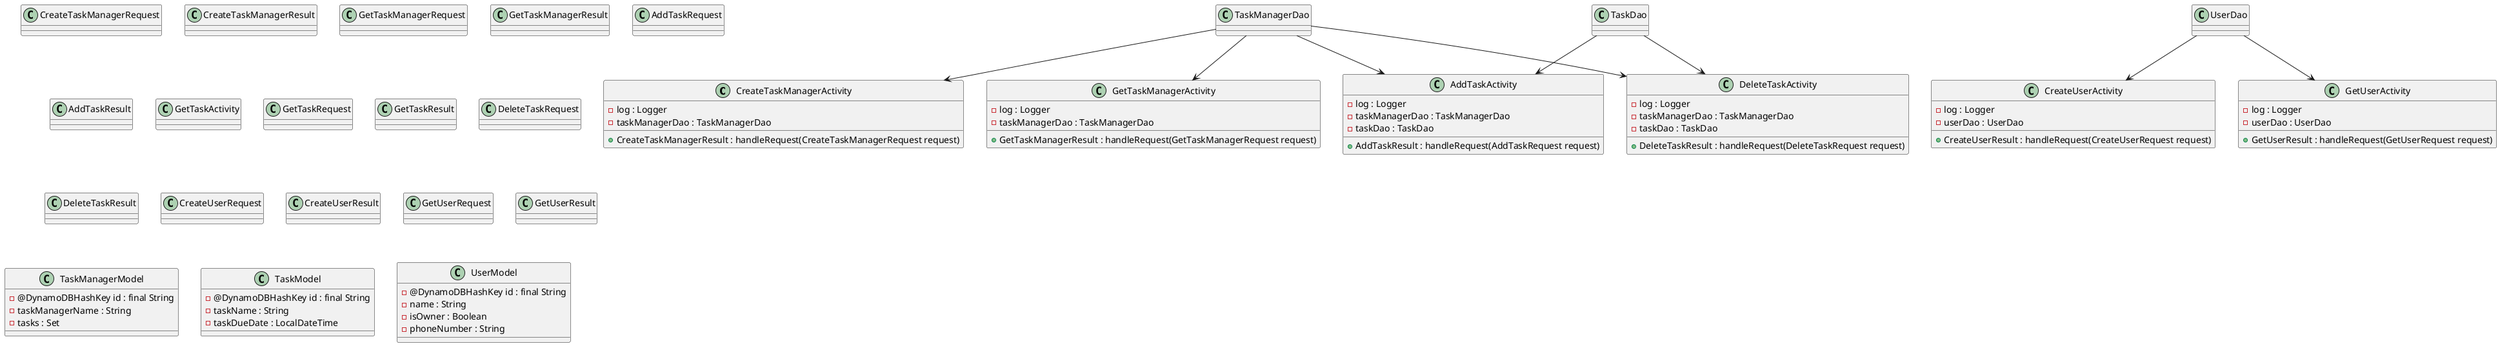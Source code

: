 @startuml Class Diagram
class CreateTaskManagerActivity
class CreateTaskManagerRequest
class CreateTaskManagerResult
class GetTaskManagerActivity
class GetTaskManagerRequest
class GetTaskManagerResult
class AddTaskActivity
class AddTaskRequest
class AddTaskResult
class GetTaskActivity 
class GetTaskRequest 
class GetTaskResult 
class DeleteTaskActivity
class DeleteTaskRequest
class DeleteTaskResult
class CreateUserActivity
class CreateUserRequest
class CreateUserResult
class GetUserActivity
class GetUserRequest
class GetUserResult
class TaskManagerDao
class TaskDao 
class UserDao 
class TaskManagerModel
class TaskModel 
class UserModel

TaskManagerDao --> AddTaskActivity
TaskManagerDao --> CreateTaskManagerActivity
TaskManagerDao --> GetTaskManagerActivity
TaskManagerDao --> DeleteTaskActivity
TaskDao --> AddTaskActivity
TaskDao --> DeleteTaskActivity
UserDao --> CreateUserActivity
UserDao --> GetUserActivity


class CreateUserActivity {
    - log : Logger
    - userDao : UserDao
    + CreateUserResult : handleRequest(CreateUserRequest request)
}

class CreateTaskManagerActivity {
    - log : Logger
    - taskManagerDao : TaskManagerDao
    + CreateTaskManagerResult : handleRequest(CreateTaskManagerRequest request)
}

class AddTaskActivity {
    - log : Logger
    - taskManagerDao : TaskManagerDao
    - taskDao : TaskDao
    + AddTaskResult : handleRequest(AddTaskRequest request)
}

class GetTaskManagerActivity {
    - log : Logger
    - taskManagerDao : TaskManagerDao
    + GetTaskManagerResult : handleRequest(GetTaskManagerRequest request)
}

class DeleteTaskActivity {
    - log : Logger
    - taskManagerDao : TaskManagerDao
    - taskDao : TaskDao
    + DeleteTaskResult : handleRequest(DeleteTaskRequest request)
}

class GetUserActivity {
    - log : Logger
    - userDao : UserDao
    + GetUserResult : handleRequest(GetUserRequest request)
}

class TaskManagerModel {
    - @DynamoDBHashKey id : final String
    - taskManagerName : String
    - tasks : Set 
}

class TaskModel {
    - @DynamoDBHashKey id : final String
    - taskName : String
    - taskDueDate : LocalDateTime
}

class UserModel {
    - @DynamoDBHashKey id : final String
    - name : String
    - isOwner : Boolean
    - phoneNumber : String
}


@enduml


